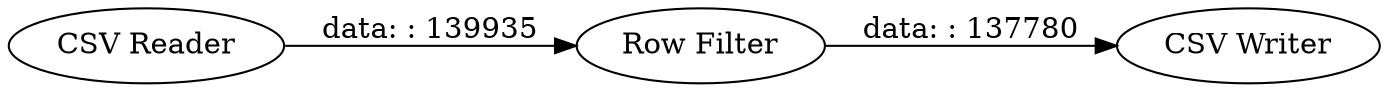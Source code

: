 digraph {
	"7704191642837023665_14" [label="CSV Reader"]
	"7704191642837023665_5" [label="CSV Writer"]
	"7704191642837023665_10" [label="Row Filter"]
	"7704191642837023665_10" -> "7704191642837023665_5" [label="data: : 137780"]
	"7704191642837023665_14" -> "7704191642837023665_10" [label="data: : 139935"]
	rankdir=LR
}
